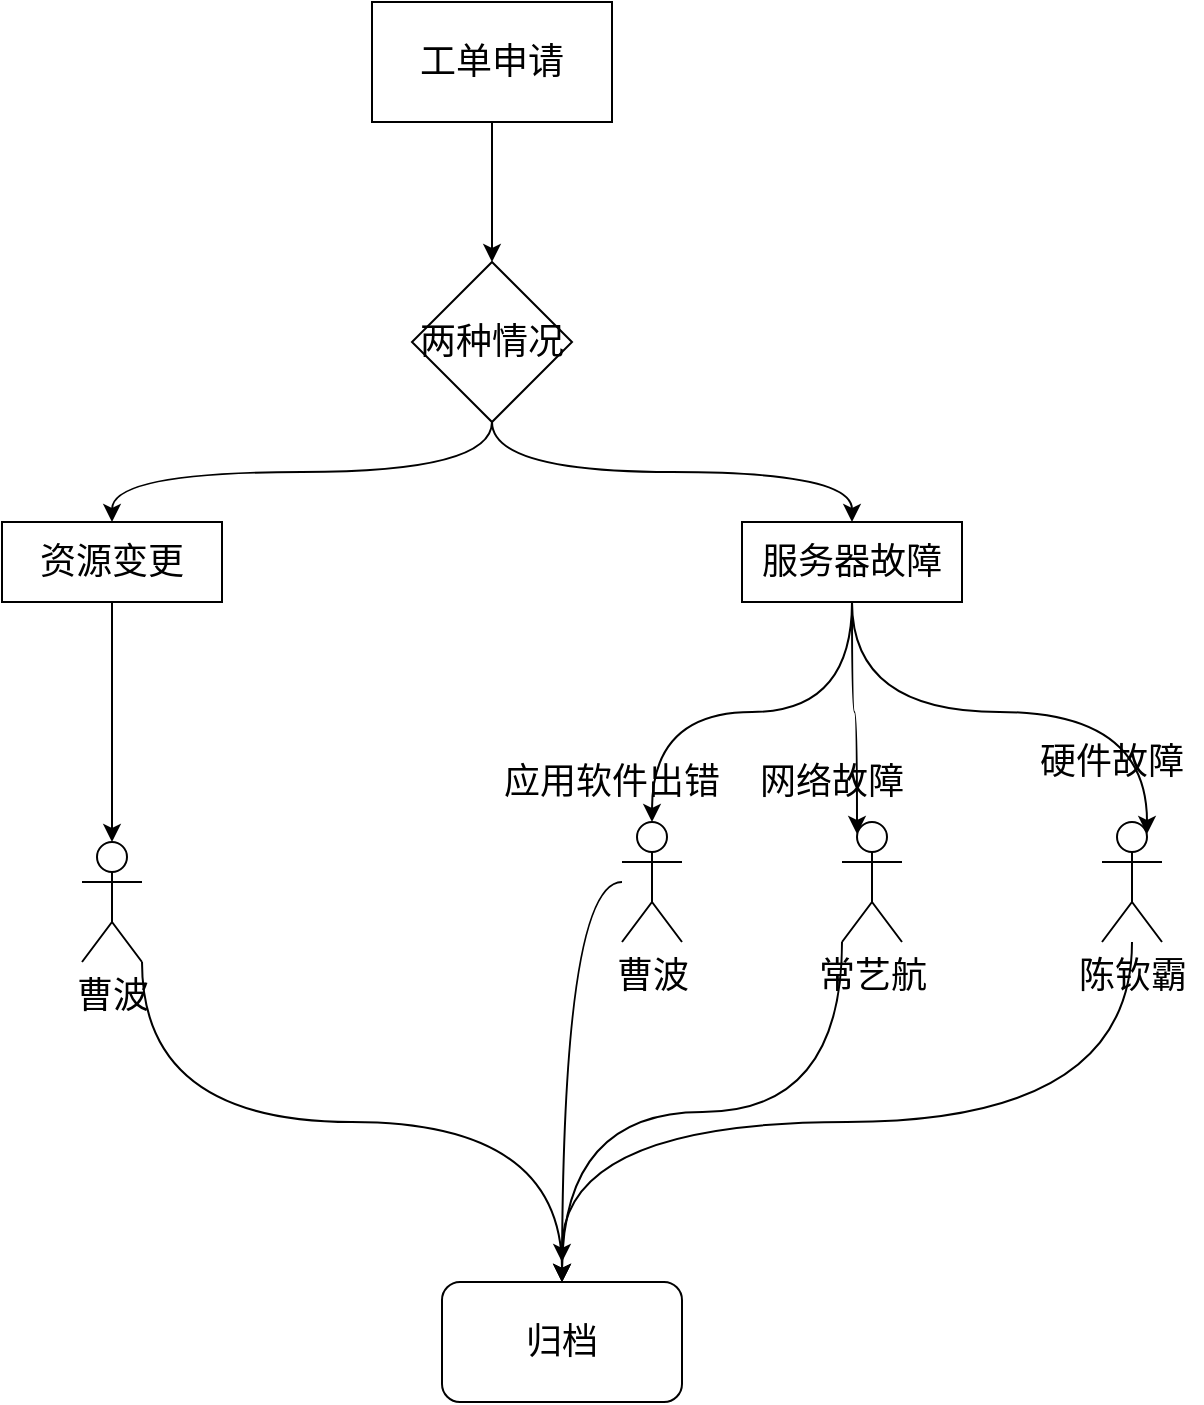 <mxfile version="15.0.2" type="github">
  <diagram id="vNRVpyWAooO-P6d_rdsQ" name="Page-1">
    <mxGraphModel dx="1422" dy="780" grid="1" gridSize="10" guides="1" tooltips="1" connect="1" arrows="1" fold="1" page="1" pageScale="1" pageWidth="850" pageHeight="1100" math="0" shadow="0">
      <root>
        <mxCell id="0" />
        <mxCell id="1" parent="0" />
        <mxCell id="dJfaoTcXdiB8uWULvRQe-3" style="edgeStyle=orthogonalEdgeStyle;rounded=0;orthogonalLoop=1;jettySize=auto;html=1;exitX=0.5;exitY=1;exitDx=0;exitDy=0;" edge="1" parent="1" source="dJfaoTcXdiB8uWULvRQe-1" target="dJfaoTcXdiB8uWULvRQe-2">
          <mxGeometry relative="1" as="geometry" />
        </mxCell>
        <mxCell id="dJfaoTcXdiB8uWULvRQe-1" value="&lt;font style=&quot;font-size: 18px&quot;&gt;工单申请&lt;br&gt;&lt;/font&gt;" style="rounded=0;whiteSpace=wrap;html=1;" vertex="1" parent="1">
          <mxGeometry x="365" y="40" width="120" height="60" as="geometry" />
        </mxCell>
        <mxCell id="dJfaoTcXdiB8uWULvRQe-6" style="edgeStyle=orthogonalEdgeStyle;rounded=0;orthogonalLoop=1;jettySize=auto;html=1;exitX=0.5;exitY=1;exitDx=0;exitDy=0;entryX=0.5;entryY=0;entryDx=0;entryDy=0;curved=1;" edge="1" parent="1" source="dJfaoTcXdiB8uWULvRQe-2" target="dJfaoTcXdiB8uWULvRQe-4">
          <mxGeometry relative="1" as="geometry" />
        </mxCell>
        <mxCell id="dJfaoTcXdiB8uWULvRQe-7" style="edgeStyle=orthogonalEdgeStyle;curved=1;rounded=0;orthogonalLoop=1;jettySize=auto;html=1;exitX=0.5;exitY=1;exitDx=0;exitDy=0;entryX=0.5;entryY=0;entryDx=0;entryDy=0;" edge="1" parent="1" source="dJfaoTcXdiB8uWULvRQe-2" target="dJfaoTcXdiB8uWULvRQe-5">
          <mxGeometry relative="1" as="geometry" />
        </mxCell>
        <mxCell id="dJfaoTcXdiB8uWULvRQe-2" value="&lt;font style=&quot;font-size: 18px&quot;&gt;两种情况&lt;br&gt;&lt;/font&gt;" style="rhombus;whiteSpace=wrap;html=1;" vertex="1" parent="1">
          <mxGeometry x="385" y="170" width="80" height="80" as="geometry" />
        </mxCell>
        <mxCell id="dJfaoTcXdiB8uWULvRQe-9" style="edgeStyle=orthogonalEdgeStyle;curved=1;rounded=0;orthogonalLoop=1;jettySize=auto;html=1;exitX=0.5;exitY=1;exitDx=0;exitDy=0;" edge="1" parent="1" source="dJfaoTcXdiB8uWULvRQe-4">
          <mxGeometry relative="1" as="geometry">
            <mxPoint x="235" y="460" as="targetPoint" />
          </mxGeometry>
        </mxCell>
        <mxCell id="dJfaoTcXdiB8uWULvRQe-4" value="&lt;font style=&quot;font-size: 18px&quot;&gt;资源变更&lt;br&gt;&lt;/font&gt;" style="rounded=0;whiteSpace=wrap;html=1;" vertex="1" parent="1">
          <mxGeometry x="180" y="300" width="110" height="40" as="geometry" />
        </mxCell>
        <mxCell id="dJfaoTcXdiB8uWULvRQe-14" style="edgeStyle=orthogonalEdgeStyle;curved=1;rounded=0;orthogonalLoop=1;jettySize=auto;html=1;exitX=0.5;exitY=1;exitDx=0;exitDy=0;entryX=0.25;entryY=0.1;entryDx=0;entryDy=0;entryPerimeter=0;" edge="1" parent="1" source="dJfaoTcXdiB8uWULvRQe-5" target="dJfaoTcXdiB8uWULvRQe-12">
          <mxGeometry relative="1" as="geometry" />
        </mxCell>
        <mxCell id="dJfaoTcXdiB8uWULvRQe-15" style="edgeStyle=orthogonalEdgeStyle;curved=1;rounded=0;orthogonalLoop=1;jettySize=auto;html=1;exitX=0.5;exitY=1;exitDx=0;exitDy=0;entryX=0.75;entryY=0.1;entryDx=0;entryDy=0;entryPerimeter=0;" edge="1" parent="1" source="dJfaoTcXdiB8uWULvRQe-5" target="dJfaoTcXdiB8uWULvRQe-13">
          <mxGeometry relative="1" as="geometry" />
        </mxCell>
        <mxCell id="dJfaoTcXdiB8uWULvRQe-19" style="edgeStyle=orthogonalEdgeStyle;curved=1;rounded=0;orthogonalLoop=1;jettySize=auto;html=1;exitX=0.5;exitY=1;exitDx=0;exitDy=0;" edge="1" parent="1" source="dJfaoTcXdiB8uWULvRQe-5" target="dJfaoTcXdiB8uWULvRQe-18">
          <mxGeometry relative="1" as="geometry" />
        </mxCell>
        <mxCell id="dJfaoTcXdiB8uWULvRQe-5" value="&lt;font style=&quot;font-size: 18px&quot;&gt;服务器故障&lt;/font&gt;" style="rounded=0;whiteSpace=wrap;html=1;" vertex="1" parent="1">
          <mxGeometry x="550" y="300" width="110" height="40" as="geometry" />
        </mxCell>
        <mxCell id="dJfaoTcXdiB8uWULvRQe-26" style="edgeStyle=orthogonalEdgeStyle;curved=1;rounded=0;orthogonalLoop=1;jettySize=auto;html=1;exitX=1;exitY=1;exitDx=0;exitDy=0;exitPerimeter=0;" edge="1" parent="1" source="dJfaoTcXdiB8uWULvRQe-11" target="dJfaoTcXdiB8uWULvRQe-25">
          <mxGeometry relative="1" as="geometry" />
        </mxCell>
        <mxCell id="dJfaoTcXdiB8uWULvRQe-11" value="&lt;font style=&quot;font-size: 18px&quot;&gt;曹波&lt;/font&gt;" style="shape=umlActor;verticalLabelPosition=bottom;verticalAlign=top;html=1;outlineConnect=0;" vertex="1" parent="1">
          <mxGeometry x="220" y="460" width="30" height="60" as="geometry" />
        </mxCell>
        <mxCell id="dJfaoTcXdiB8uWULvRQe-28" style="edgeStyle=orthogonalEdgeStyle;curved=1;rounded=0;orthogonalLoop=1;jettySize=auto;html=1;exitX=0;exitY=1;exitDx=0;exitDy=0;exitPerimeter=0;" edge="1" parent="1" source="dJfaoTcXdiB8uWULvRQe-12">
          <mxGeometry relative="1" as="geometry">
            <mxPoint x="460" y="680" as="targetPoint" />
          </mxGeometry>
        </mxCell>
        <mxCell id="dJfaoTcXdiB8uWULvRQe-12" value="&lt;font style=&quot;font-size: 18px&quot;&gt;常艺航&lt;/font&gt;" style="shape=umlActor;verticalLabelPosition=bottom;verticalAlign=top;html=1;outlineConnect=0;" vertex="1" parent="1">
          <mxGeometry x="600" y="450" width="30" height="60" as="geometry" />
        </mxCell>
        <mxCell id="dJfaoTcXdiB8uWULvRQe-29" style="edgeStyle=orthogonalEdgeStyle;curved=1;rounded=0;orthogonalLoop=1;jettySize=auto;html=1;" edge="1" parent="1" source="dJfaoTcXdiB8uWULvRQe-13">
          <mxGeometry relative="1" as="geometry">
            <mxPoint x="460" y="670" as="targetPoint" />
            <Array as="points">
              <mxPoint x="745" y="600" />
              <mxPoint x="460" y="600" />
            </Array>
          </mxGeometry>
        </mxCell>
        <mxCell id="dJfaoTcXdiB8uWULvRQe-13" value="&lt;font style=&quot;font-size: 18px&quot;&gt;陈钦霸&lt;/font&gt;" style="shape=umlActor;verticalLabelPosition=bottom;verticalAlign=top;html=1;outlineConnect=0;" vertex="1" parent="1">
          <mxGeometry x="730" y="450" width="30" height="60" as="geometry" />
        </mxCell>
        <mxCell id="dJfaoTcXdiB8uWULvRQe-16" value="&lt;font style=&quot;font-size: 18px&quot;&gt;网络故障&lt;/font&gt;" style="text;html=1;strokeColor=none;fillColor=none;align=center;verticalAlign=middle;whiteSpace=wrap;rounded=0;" vertex="1" parent="1">
          <mxGeometry x="550" y="420" width="90" height="20" as="geometry" />
        </mxCell>
        <mxCell id="dJfaoTcXdiB8uWULvRQe-27" style="edgeStyle=orthogonalEdgeStyle;curved=1;rounded=0;orthogonalLoop=1;jettySize=auto;html=1;" edge="1" parent="1" source="dJfaoTcXdiB8uWULvRQe-18">
          <mxGeometry relative="1" as="geometry">
            <mxPoint x="460" y="680" as="targetPoint" />
          </mxGeometry>
        </mxCell>
        <mxCell id="dJfaoTcXdiB8uWULvRQe-18" value="&lt;font style=&quot;font-size: 18px&quot;&gt;曹波&lt;br&gt;&lt;/font&gt;" style="shape=umlActor;verticalLabelPosition=bottom;verticalAlign=top;html=1;outlineConnect=0;" vertex="1" parent="1">
          <mxGeometry x="490" y="450" width="30" height="60" as="geometry" />
        </mxCell>
        <mxCell id="dJfaoTcXdiB8uWULvRQe-20" value="&lt;font style=&quot;font-size: 18px&quot;&gt;应用软件出错&lt;br&gt;&lt;/font&gt;" style="text;html=1;strokeColor=none;fillColor=none;align=center;verticalAlign=middle;whiteSpace=wrap;rounded=0;" vertex="1" parent="1">
          <mxGeometry x="430" y="420" width="110" height="20" as="geometry" />
        </mxCell>
        <mxCell id="dJfaoTcXdiB8uWULvRQe-22" value="&lt;font style=&quot;font-size: 18px&quot;&gt;硬件故障&lt;/font&gt;" style="text;html=1;strokeColor=none;fillColor=none;align=center;verticalAlign=middle;whiteSpace=wrap;rounded=0;" vertex="1" parent="1">
          <mxGeometry x="690" y="410" width="90" height="20" as="geometry" />
        </mxCell>
        <mxCell id="dJfaoTcXdiB8uWULvRQe-25" value="&lt;font style=&quot;font-size: 18px&quot;&gt;归档&lt;br&gt;&lt;/font&gt;" style="rounded=1;whiteSpace=wrap;html=1;" vertex="1" parent="1">
          <mxGeometry x="400" y="680" width="120" height="60" as="geometry" />
        </mxCell>
      </root>
    </mxGraphModel>
  </diagram>
</mxfile>
